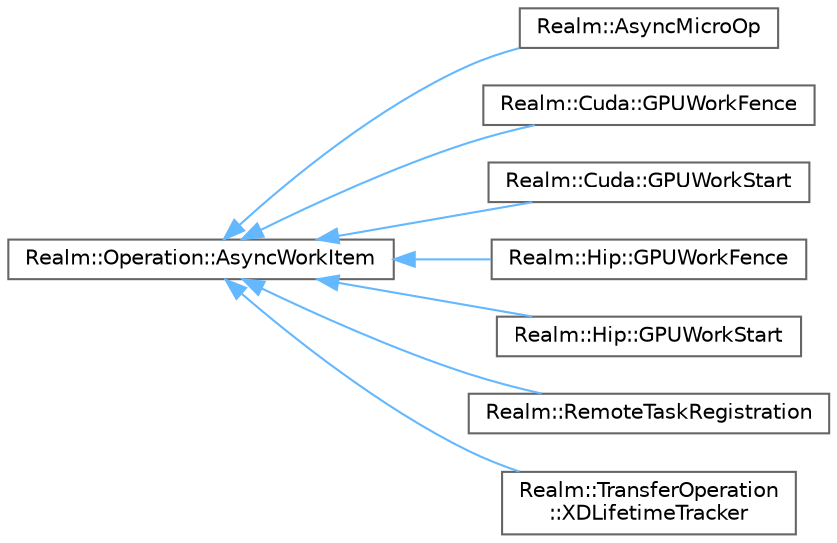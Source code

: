digraph "Graphical Class Hierarchy"
{
 // LATEX_PDF_SIZE
  bgcolor="transparent";
  edge [fontname=Helvetica,fontsize=10,labelfontname=Helvetica,labelfontsize=10];
  node [fontname=Helvetica,fontsize=10,shape=box,height=0.2,width=0.4];
  rankdir="LR";
  Node0 [id="Node000000",label="Realm::Operation::AsyncWorkItem",height=0.2,width=0.4,color="grey40", fillcolor="white", style="filled",URL="$classRealm_1_1Operation_1_1AsyncWorkItem.html",tooltip=" "];
  Node0 -> Node1 [id="edge235_Node000000_Node000001",dir="back",color="steelblue1",style="solid",tooltip=" "];
  Node1 [id="Node000001",label="Realm::AsyncMicroOp",height=0.2,width=0.4,color="grey40", fillcolor="white", style="filled",URL="$classRealm_1_1AsyncMicroOp.html",tooltip=" "];
  Node0 -> Node2 [id="edge236_Node000000_Node000002",dir="back",color="steelblue1",style="solid",tooltip=" "];
  Node2 [id="Node000002",label="Realm::Cuda::GPUWorkFence",height=0.2,width=0.4,color="grey40", fillcolor="white", style="filled",URL="$classRealm_1_1Cuda_1_1GPUWorkFence.html",tooltip=" "];
  Node0 -> Node3 [id="edge237_Node000000_Node000003",dir="back",color="steelblue1",style="solid",tooltip=" "];
  Node3 [id="Node000003",label="Realm::Cuda::GPUWorkStart",height=0.2,width=0.4,color="grey40", fillcolor="white", style="filled",URL="$classRealm_1_1Cuda_1_1GPUWorkStart.html",tooltip=" "];
  Node0 -> Node4 [id="edge238_Node000000_Node000004",dir="back",color="steelblue1",style="solid",tooltip=" "];
  Node4 [id="Node000004",label="Realm::Hip::GPUWorkFence",height=0.2,width=0.4,color="grey40", fillcolor="white", style="filled",URL="$classRealm_1_1Hip_1_1GPUWorkFence.html",tooltip=" "];
  Node0 -> Node5 [id="edge239_Node000000_Node000005",dir="back",color="steelblue1",style="solid",tooltip=" "];
  Node5 [id="Node000005",label="Realm::Hip::GPUWorkStart",height=0.2,width=0.4,color="grey40", fillcolor="white", style="filled",URL="$classRealm_1_1Hip_1_1GPUWorkStart.html",tooltip=" "];
  Node0 -> Node6 [id="edge240_Node000000_Node000006",dir="back",color="steelblue1",style="solid",tooltip=" "];
  Node6 [id="Node000006",label="Realm::RemoteTaskRegistration",height=0.2,width=0.4,color="grey40", fillcolor="white", style="filled",URL="$classRealm_1_1RemoteTaskRegistration.html",tooltip=" "];
  Node0 -> Node7 [id="edge241_Node000000_Node000007",dir="back",color="steelblue1",style="solid",tooltip=" "];
  Node7 [id="Node000007",label="Realm::TransferOperation\l::XDLifetimeTracker",height=0.2,width=0.4,color="grey40", fillcolor="white", style="filled",URL="$classRealm_1_1TransferOperation_1_1XDLifetimeTracker.html",tooltip=" "];
}
